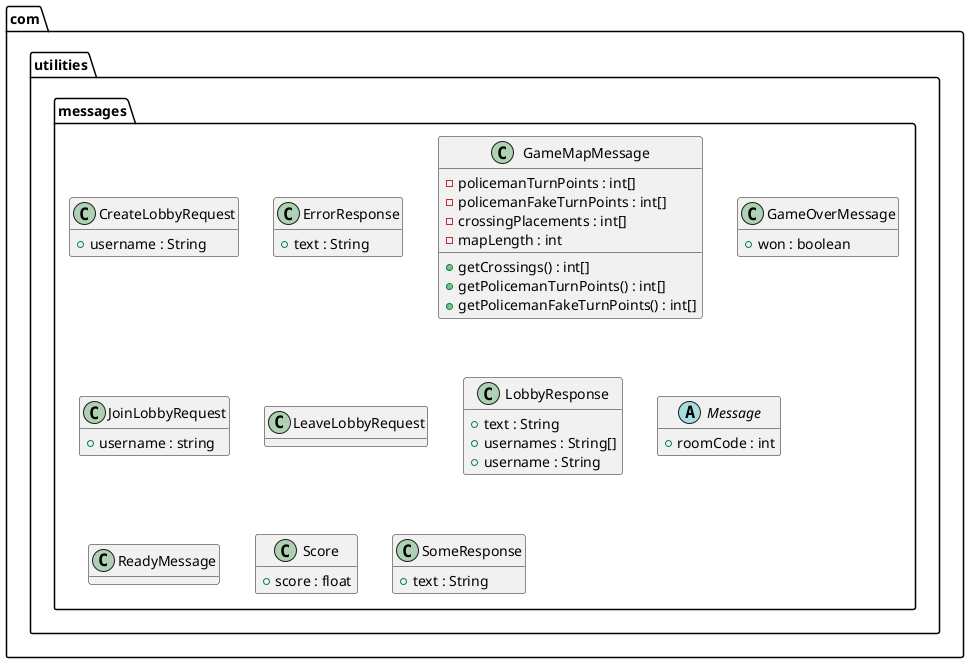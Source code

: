 @startuml
'https://plantuml.com/class-diagram

package com.utilities.messages {
    class CreateLobbyRequest {
        + username : String
    }
    class ErrorResponse {
        + text : String
    }
    class GameMapMessage {
        - policemanTurnPoints : int[]
        - policemanFakeTurnPoints : int[]
        - crossingPlacements : int[]
        - mapLength : int
        + getCrossings() : int[]
        + getPolicemanTurnPoints() : int[]
        + getPolicemanFakeTurnPoints() : int[]

    }
    class GameOverMessage   {
        + won : boolean
    }
    class JoinLobbyRequest  {
        + username : string
    }
    class LeaveLobbyRequest
    class LobbyResponse {
        + text : String
        + usernames : String[]
        + username : String
    }
    abstract class Message {
        + roomCode : int
    }
    class ReadyMessage
    class Score {
        + score : float
    }
    class SomeResponse {
        + text : String
    }
}
hide methods
show GameMapMessage methods
@enduml